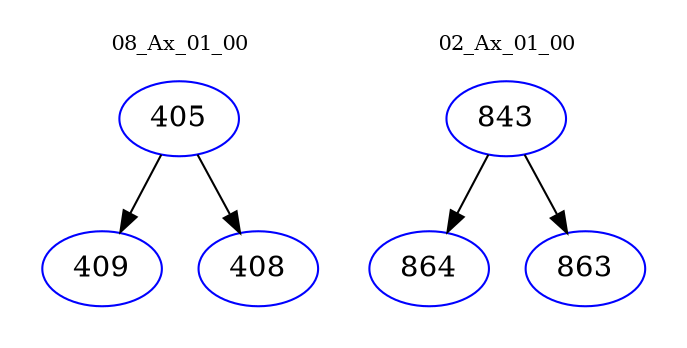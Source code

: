 digraph{
subgraph cluster_0 {
color = white
label = "08_Ax_01_00";
fontsize=10;
T0_405 [label="405", color="blue"]
T0_405 -> T0_409 [color="black"]
T0_409 [label="409", color="blue"]
T0_405 -> T0_408 [color="black"]
T0_408 [label="408", color="blue"]
}
subgraph cluster_1 {
color = white
label = "02_Ax_01_00";
fontsize=10;
T1_843 [label="843", color="blue"]
T1_843 -> T1_864 [color="black"]
T1_864 [label="864", color="blue"]
T1_843 -> T1_863 [color="black"]
T1_863 [label="863", color="blue"]
}
}
